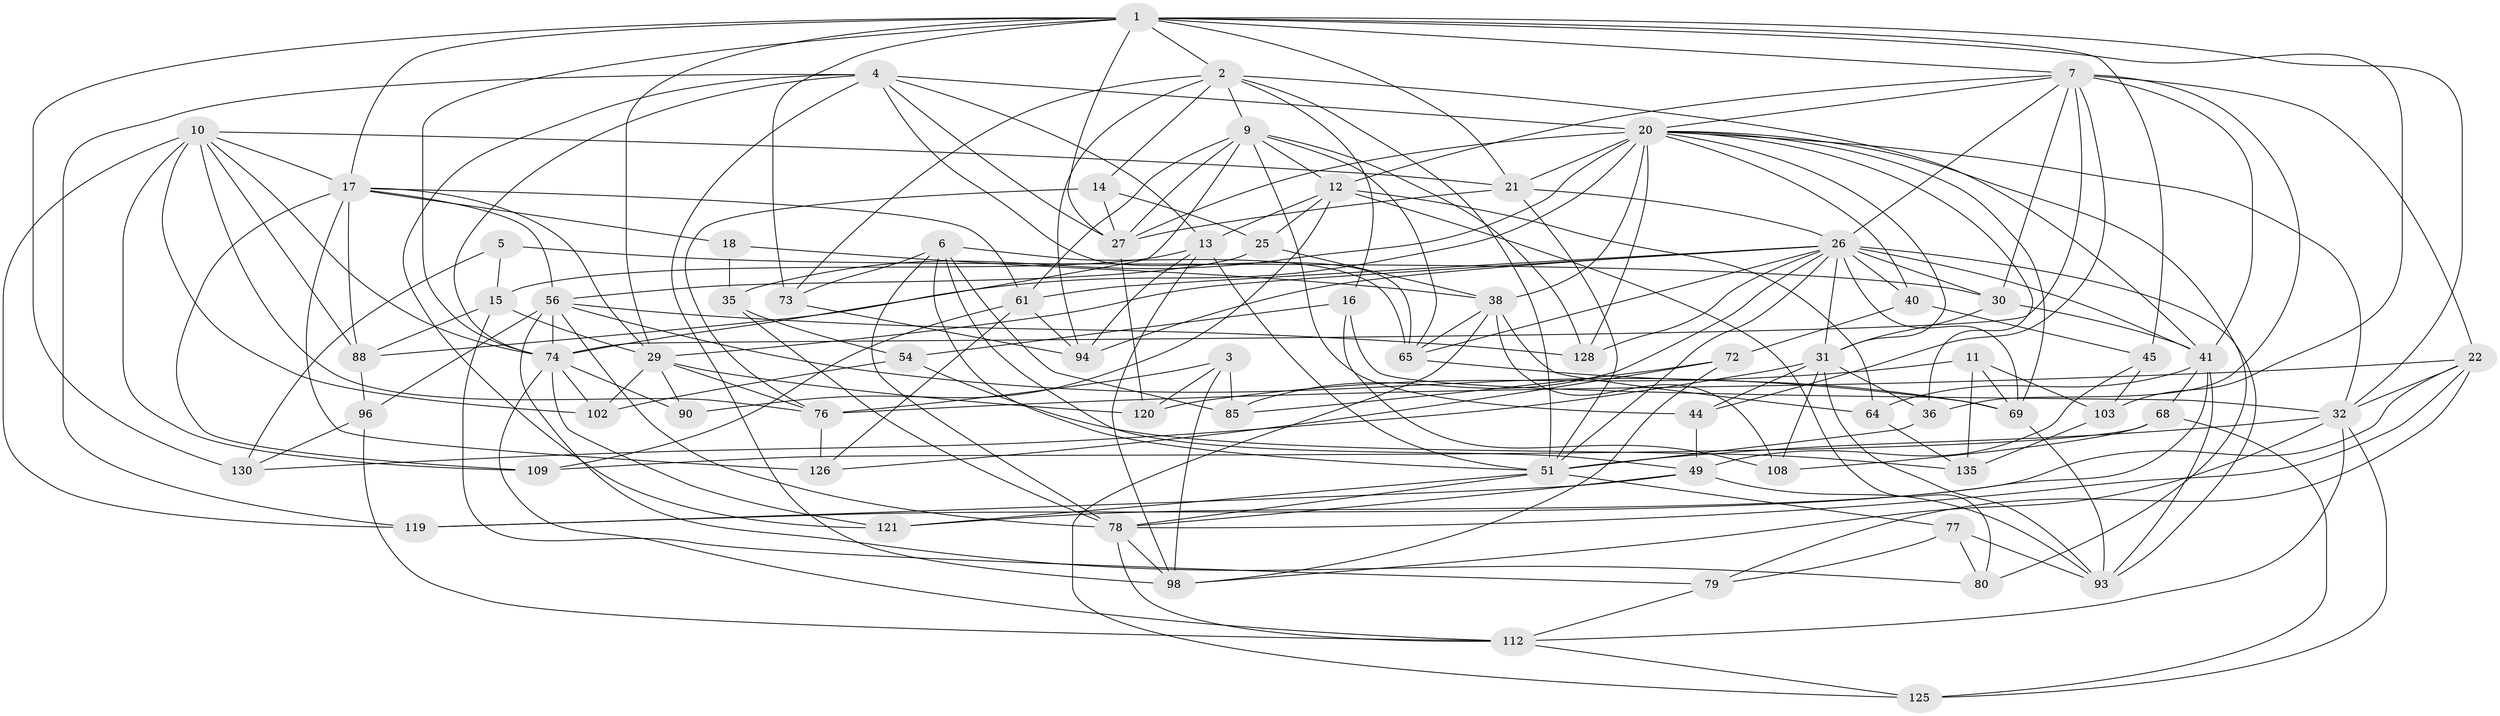 // original degree distribution, {4: 1.0}
// Generated by graph-tools (version 1.1) at 2025/16/03/09/25 04:16:19]
// undirected, 71 vertices, 205 edges
graph export_dot {
graph [start="1"]
  node [color=gray90,style=filled];
  1 [super="+43+23"];
  2 [super="+95+67"];
  3;
  4 [super="+104+37"];
  5;
  6 [super="+84"];
  7 [super="+19+8"];
  9 [super="+62"];
  10 [super="+117+63"];
  11;
  12 [super="+71+92"];
  13 [super="+60"];
  14;
  15 [super="+75"];
  16;
  17 [super="+136+87+100"];
  18;
  20 [super="+97+53+139+101"];
  21 [super="+33"];
  22 [super="+105"];
  25;
  26 [super="+113+42+28"];
  27 [super="+47"];
  29 [super="+48"];
  30 [super="+34"];
  31 [super="+50"];
  32 [super="+52+57"];
  35;
  36;
  38 [super="+39"];
  40;
  41 [super="+59+111"];
  44;
  45;
  49 [super="+99"];
  51 [super="+66+58"];
  54;
  56 [super="+82+86"];
  61 [super="+131"];
  64;
  65 [super="+114"];
  68;
  69 [super="+123"];
  72;
  73;
  74 [super="+91"];
  76 [super="+81"];
  77;
  78 [super="+83+115"];
  79;
  80;
  85;
  88 [super="+107"];
  90;
  93 [super="+116"];
  94 [super="+110"];
  96;
  98 [super="+127"];
  102;
  103;
  108;
  109;
  112 [super="+122"];
  119;
  120;
  121;
  125;
  126;
  128;
  130;
  135;
  1 -- 73;
  1 -- 130;
  1 -- 27;
  1 -- 45;
  1 -- 103;
  1 -- 7;
  1 -- 74;
  1 -- 17;
  1 -- 21;
  1 -- 29;
  1 -- 32;
  1 -- 2;
  2 -- 41;
  2 -- 14;
  2 -- 16;
  2 -- 9;
  2 -- 94;
  2 -- 73;
  2 -- 51;
  3 -- 85;
  3 -- 120;
  3 -- 76;
  3 -- 98;
  4 -- 65;
  4 -- 74;
  4 -- 98;
  4 -- 121;
  4 -- 13;
  4 -- 119;
  4 -- 20;
  4 -- 27;
  5 -- 30 [weight=2];
  5 -- 130;
  5 -- 15;
  6 -- 73;
  6 -- 65;
  6 -- 85;
  6 -- 78;
  6 -- 49;
  6 -- 51;
  7 -- 44;
  7 -- 41;
  7 -- 22;
  7 -- 20;
  7 -- 26;
  7 -- 36;
  7 -- 74;
  7 -- 12;
  7 -- 30;
  9 -- 65;
  9 -- 128;
  9 -- 74;
  9 -- 44;
  9 -- 12;
  9 -- 61;
  9 -- 27;
  10 -- 102;
  10 -- 17;
  10 -- 109;
  10 -- 119;
  10 -- 88;
  10 -- 74;
  10 -- 21;
  10 -- 76;
  11 -- 120;
  11 -- 135;
  11 -- 103;
  11 -- 69;
  12 -- 25;
  12 -- 80;
  12 -- 90 [weight=2];
  12 -- 13;
  12 -- 64;
  13 -- 15;
  13 -- 98;
  13 -- 51;
  13 -- 94;
  14 -- 25;
  14 -- 27;
  14 -- 76;
  15 -- 79;
  15 -- 88 [weight=2];
  15 -- 29;
  16 -- 108;
  16 -- 54;
  16 -- 32;
  17 -- 88;
  17 -- 18 [weight=2];
  17 -- 109;
  17 -- 56;
  17 -- 126;
  17 -- 61;
  17 -- 29;
  18 -- 35;
  18 -- 38;
  20 -- 80;
  20 -- 36;
  20 -- 31;
  20 -- 88;
  20 -- 69;
  20 -- 38 [weight=2];
  20 -- 32;
  20 -- 128;
  20 -- 35;
  20 -- 21;
  20 -- 40;
  20 -- 27 [weight=2];
  21 -- 26;
  21 -- 51;
  21 -- 27;
  22 -- 119;
  22 -- 32;
  22 -- 78;
  22 -- 76;
  22 -- 79;
  25 -- 38;
  25 -- 56;
  26 -- 85;
  26 -- 128;
  26 -- 51;
  26 -- 40;
  26 -- 61;
  26 -- 94 [weight=2];
  26 -- 93;
  26 -- 29;
  26 -- 41;
  26 -- 65;
  26 -- 69;
  26 -- 30;
  26 -- 31;
  27 -- 120;
  29 -- 76;
  29 -- 90;
  29 -- 102;
  29 -- 120;
  30 -- 31;
  30 -- 41;
  31 -- 44;
  31 -- 130;
  31 -- 36;
  31 -- 108;
  31 -- 93;
  32 -- 51;
  32 -- 125;
  32 -- 98;
  32 -- 112;
  35 -- 54;
  35 -- 78;
  36 -- 51;
  38 -- 64;
  38 -- 65;
  38 -- 108;
  38 -- 125;
  40 -- 45;
  40 -- 72;
  41 -- 64;
  41 -- 68;
  41 -- 93;
  41 -- 121;
  44 -- 49;
  45 -- 49;
  45 -- 103;
  49 -- 119;
  49 -- 78;
  49 -- 93;
  51 -- 121;
  51 -- 77;
  51 -- 78;
  54 -- 102;
  54 -- 135;
  56 -- 80;
  56 -- 96;
  56 -- 69;
  56 -- 78;
  56 -- 74;
  56 -- 128;
  61 -- 94;
  61 -- 109;
  61 -- 126;
  64 -- 135;
  65 -- 69;
  68 -- 109;
  68 -- 125;
  68 -- 108;
  69 -- 93;
  72 -- 85;
  72 -- 98;
  72 -- 126;
  73 -- 94;
  74 -- 121;
  74 -- 90;
  74 -- 102;
  74 -- 112;
  76 -- 126;
  77 -- 93;
  77 -- 80;
  77 -- 79;
  78 -- 98;
  78 -- 112;
  79 -- 112;
  88 -- 96;
  96 -- 112;
  96 -- 130;
  103 -- 135;
  112 -- 125;
}
